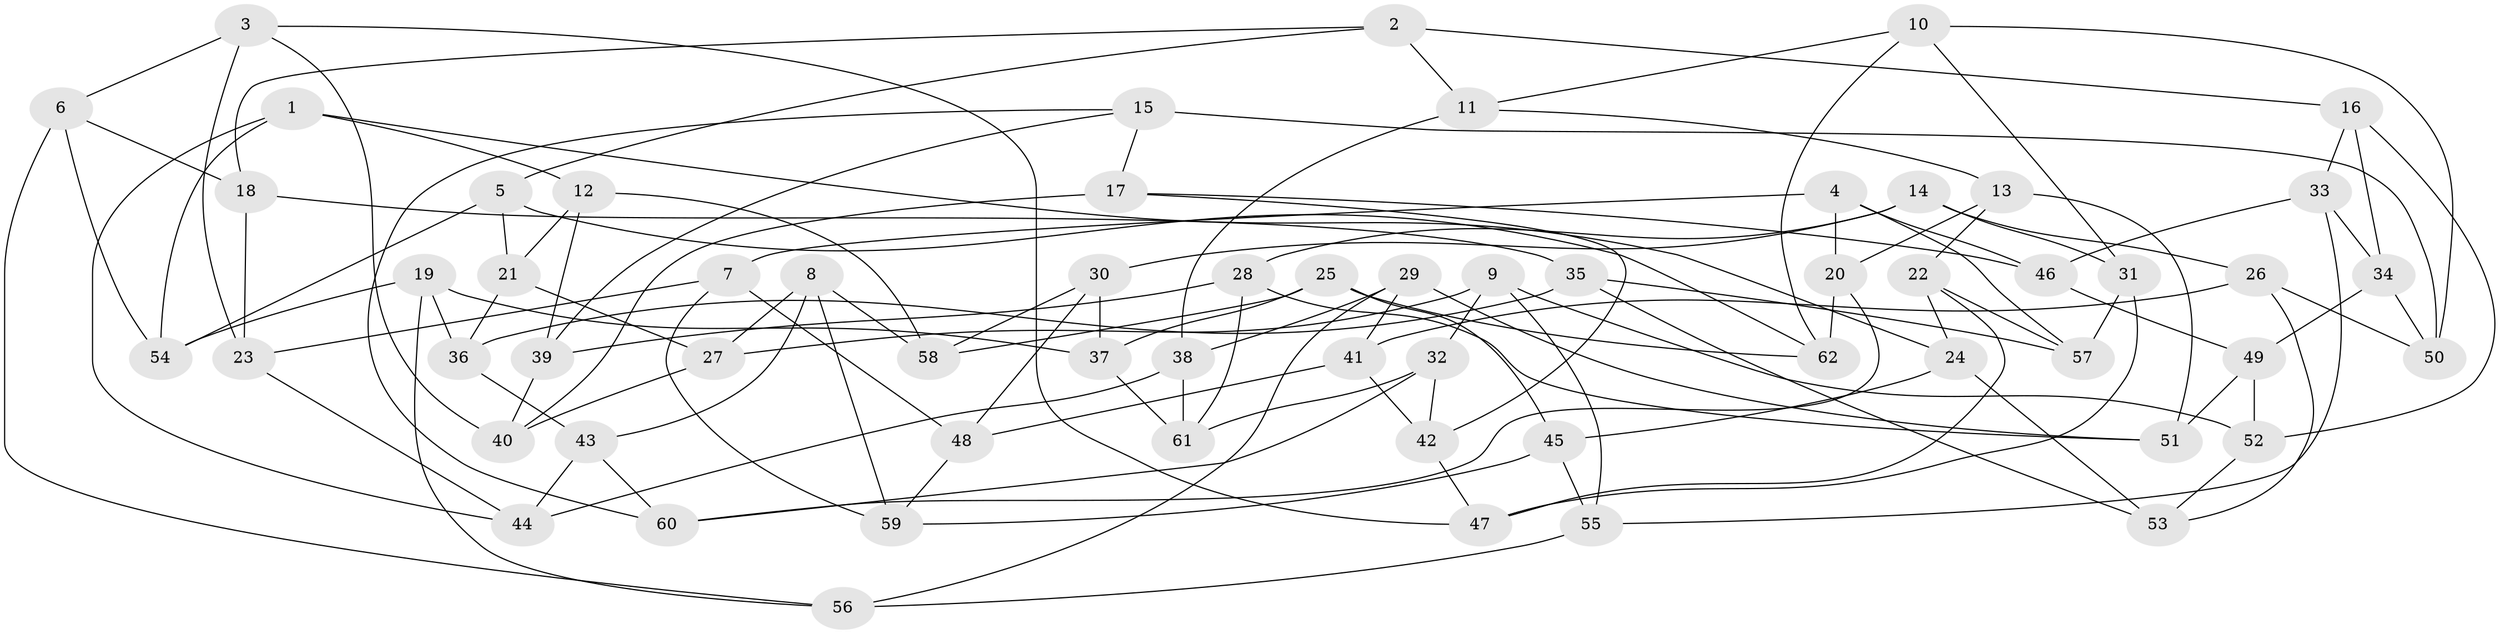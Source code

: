 // Generated by graph-tools (version 1.1) at 2025/16/03/09/25 04:16:28]
// undirected, 62 vertices, 124 edges
graph export_dot {
graph [start="1"]
  node [color=gray90,style=filled];
  1;
  2;
  3;
  4;
  5;
  6;
  7;
  8;
  9;
  10;
  11;
  12;
  13;
  14;
  15;
  16;
  17;
  18;
  19;
  20;
  21;
  22;
  23;
  24;
  25;
  26;
  27;
  28;
  29;
  30;
  31;
  32;
  33;
  34;
  35;
  36;
  37;
  38;
  39;
  40;
  41;
  42;
  43;
  44;
  45;
  46;
  47;
  48;
  49;
  50;
  51;
  52;
  53;
  54;
  55;
  56;
  57;
  58;
  59;
  60;
  61;
  62;
  1 -- 12;
  1 -- 24;
  1 -- 54;
  1 -- 44;
  2 -- 16;
  2 -- 11;
  2 -- 18;
  2 -- 5;
  3 -- 23;
  3 -- 40;
  3 -- 6;
  3 -- 47;
  4 -- 46;
  4 -- 7;
  4 -- 20;
  4 -- 57;
  5 -- 54;
  5 -- 21;
  5 -- 62;
  6 -- 54;
  6 -- 18;
  6 -- 56;
  7 -- 23;
  7 -- 48;
  7 -- 59;
  8 -- 27;
  8 -- 59;
  8 -- 58;
  8 -- 43;
  9 -- 32;
  9 -- 55;
  9 -- 52;
  9 -- 27;
  10 -- 31;
  10 -- 11;
  10 -- 62;
  10 -- 50;
  11 -- 13;
  11 -- 38;
  12 -- 21;
  12 -- 58;
  12 -- 39;
  13 -- 22;
  13 -- 51;
  13 -- 20;
  14 -- 30;
  14 -- 26;
  14 -- 28;
  14 -- 31;
  15 -- 50;
  15 -- 60;
  15 -- 39;
  15 -- 17;
  16 -- 34;
  16 -- 52;
  16 -- 33;
  17 -- 42;
  17 -- 46;
  17 -- 40;
  18 -- 23;
  18 -- 35;
  19 -- 37;
  19 -- 36;
  19 -- 54;
  19 -- 56;
  20 -- 60;
  20 -- 62;
  21 -- 27;
  21 -- 36;
  22 -- 24;
  22 -- 57;
  22 -- 47;
  23 -- 44;
  24 -- 53;
  24 -- 45;
  25 -- 37;
  25 -- 62;
  25 -- 45;
  25 -- 58;
  26 -- 53;
  26 -- 50;
  26 -- 41;
  27 -- 40;
  28 -- 51;
  28 -- 61;
  28 -- 39;
  29 -- 51;
  29 -- 56;
  29 -- 41;
  29 -- 38;
  30 -- 48;
  30 -- 58;
  30 -- 37;
  31 -- 47;
  31 -- 57;
  32 -- 60;
  32 -- 61;
  32 -- 42;
  33 -- 55;
  33 -- 46;
  33 -- 34;
  34 -- 50;
  34 -- 49;
  35 -- 57;
  35 -- 53;
  35 -- 36;
  36 -- 43;
  37 -- 61;
  38 -- 44;
  38 -- 61;
  39 -- 40;
  41 -- 48;
  41 -- 42;
  42 -- 47;
  43 -- 60;
  43 -- 44;
  45 -- 59;
  45 -- 55;
  46 -- 49;
  48 -- 59;
  49 -- 51;
  49 -- 52;
  52 -- 53;
  55 -- 56;
}
